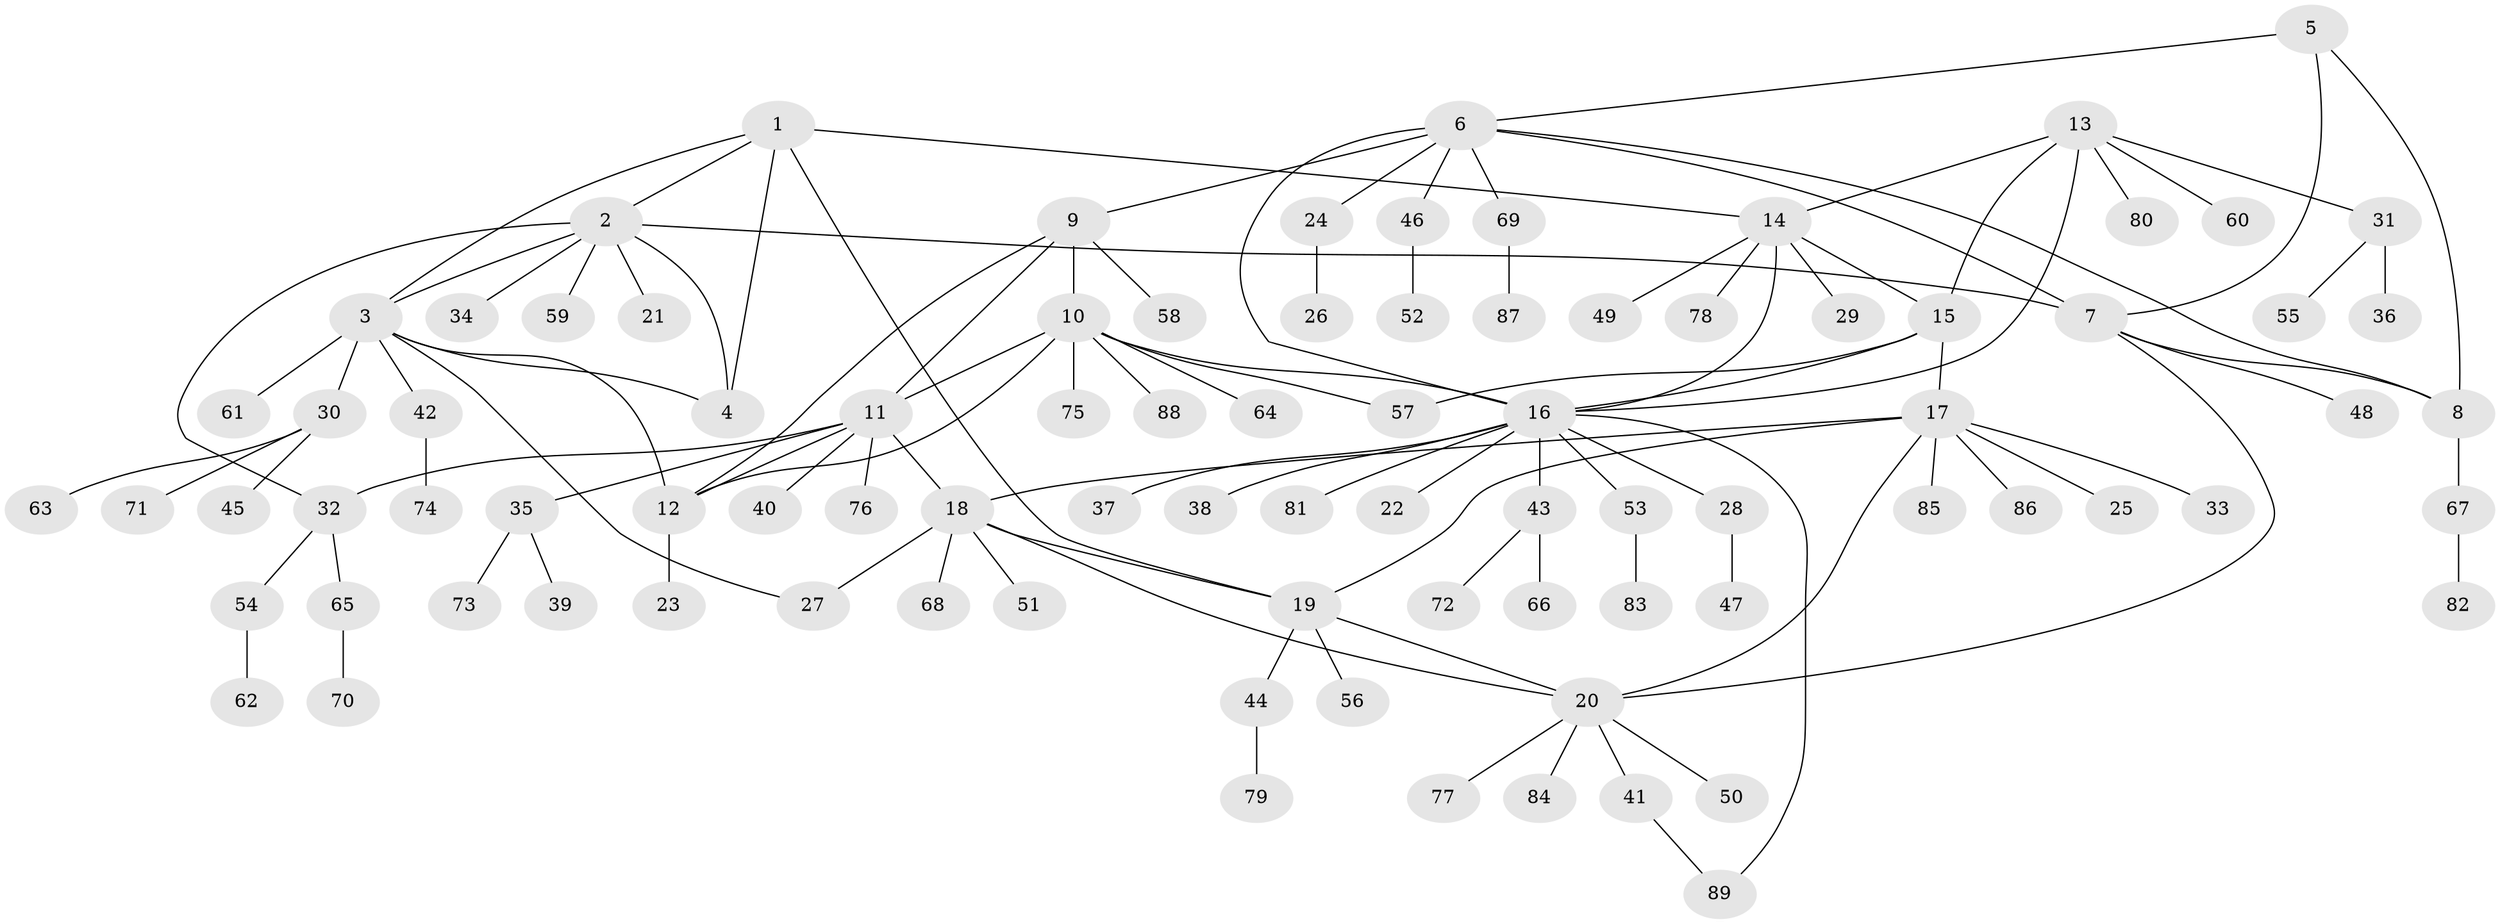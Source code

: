 // Generated by graph-tools (version 1.1) at 2025/11/02/27/25 16:11:35]
// undirected, 89 vertices, 113 edges
graph export_dot {
graph [start="1"]
  node [color=gray90,style=filled];
  1;
  2;
  3;
  4;
  5;
  6;
  7;
  8;
  9;
  10;
  11;
  12;
  13;
  14;
  15;
  16;
  17;
  18;
  19;
  20;
  21;
  22;
  23;
  24;
  25;
  26;
  27;
  28;
  29;
  30;
  31;
  32;
  33;
  34;
  35;
  36;
  37;
  38;
  39;
  40;
  41;
  42;
  43;
  44;
  45;
  46;
  47;
  48;
  49;
  50;
  51;
  52;
  53;
  54;
  55;
  56;
  57;
  58;
  59;
  60;
  61;
  62;
  63;
  64;
  65;
  66;
  67;
  68;
  69;
  70;
  71;
  72;
  73;
  74;
  75;
  76;
  77;
  78;
  79;
  80;
  81;
  82;
  83;
  84;
  85;
  86;
  87;
  88;
  89;
  1 -- 2;
  1 -- 3;
  1 -- 4;
  1 -- 14;
  1 -- 19;
  2 -- 3;
  2 -- 4;
  2 -- 7;
  2 -- 21;
  2 -- 32;
  2 -- 34;
  2 -- 59;
  3 -- 4;
  3 -- 12;
  3 -- 27;
  3 -- 30;
  3 -- 42;
  3 -- 61;
  5 -- 6;
  5 -- 7;
  5 -- 8;
  6 -- 7;
  6 -- 8;
  6 -- 9;
  6 -- 16;
  6 -- 24;
  6 -- 46;
  6 -- 69;
  7 -- 8;
  7 -- 20;
  7 -- 48;
  8 -- 67;
  9 -- 10;
  9 -- 11;
  9 -- 12;
  9 -- 58;
  10 -- 11;
  10 -- 12;
  10 -- 16;
  10 -- 57;
  10 -- 64;
  10 -- 75;
  10 -- 88;
  11 -- 12;
  11 -- 18;
  11 -- 32;
  11 -- 35;
  11 -- 40;
  11 -- 76;
  12 -- 23;
  13 -- 14;
  13 -- 15;
  13 -- 16;
  13 -- 31;
  13 -- 60;
  13 -- 80;
  14 -- 15;
  14 -- 16;
  14 -- 29;
  14 -- 49;
  14 -- 78;
  15 -- 16;
  15 -- 17;
  15 -- 57;
  16 -- 22;
  16 -- 28;
  16 -- 37;
  16 -- 38;
  16 -- 43;
  16 -- 53;
  16 -- 81;
  16 -- 89;
  17 -- 18;
  17 -- 19;
  17 -- 20;
  17 -- 25;
  17 -- 33;
  17 -- 85;
  17 -- 86;
  18 -- 19;
  18 -- 20;
  18 -- 27;
  18 -- 51;
  18 -- 68;
  19 -- 20;
  19 -- 44;
  19 -- 56;
  20 -- 41;
  20 -- 50;
  20 -- 77;
  20 -- 84;
  24 -- 26;
  28 -- 47;
  30 -- 45;
  30 -- 63;
  30 -- 71;
  31 -- 36;
  31 -- 55;
  32 -- 54;
  32 -- 65;
  35 -- 39;
  35 -- 73;
  41 -- 89;
  42 -- 74;
  43 -- 66;
  43 -- 72;
  44 -- 79;
  46 -- 52;
  53 -- 83;
  54 -- 62;
  65 -- 70;
  67 -- 82;
  69 -- 87;
}
